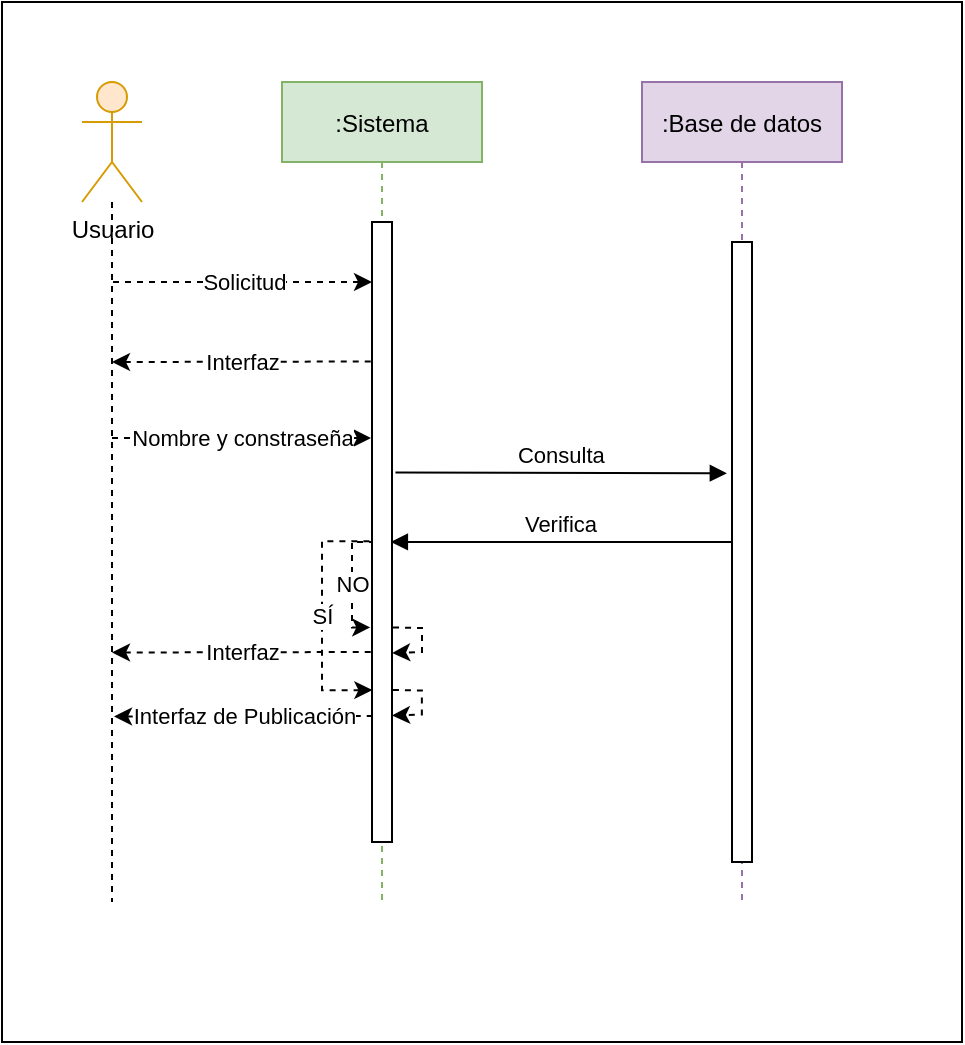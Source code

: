 <mxfile version="20.3.0" type="device"><diagram id="kgpKYQtTHZ0yAKxKKP6v" name="Page-1"><mxGraphModel dx="813" dy="490" grid="1" gridSize="10" guides="1" tooltips="1" connect="1" arrows="1" fold="1" page="1" pageScale="1" pageWidth="850" pageHeight="1100" math="0" shadow="0"><root><mxCell id="0"/><mxCell id="1" parent="0"/><mxCell id="wf1nWVG23sXHuBE9K3iA-13" value="" style="rounded=0;whiteSpace=wrap;html=1;" vertex="1" parent="1"><mxGeometry x="120" y="80" width="480" height="520" as="geometry"/></mxCell><mxCell id="3nuBFxr9cyL0pnOWT2aG-1" value=":Sistema" style="shape=umlLifeline;perimeter=lifelinePerimeter;container=1;collapsible=0;recursiveResize=0;rounded=0;shadow=0;strokeWidth=1;fillColor=#d5e8d4;strokeColor=#82b366;" parent="1" vertex="1"><mxGeometry x="260" y="120" width="100" height="410" as="geometry"/></mxCell><mxCell id="3nuBFxr9cyL0pnOWT2aG-2" value="" style="points=[];perimeter=orthogonalPerimeter;rounded=0;shadow=0;strokeWidth=1;" parent="3nuBFxr9cyL0pnOWT2aG-1" vertex="1"><mxGeometry x="45" y="70" width="10" height="310" as="geometry"/></mxCell><mxCell id="wf1nWVG23sXHuBE9K3iA-20" value="I" style="endArrow=none;html=1;rounded=0;dashed=1;startArrow=classic;startFill=1;endFill=0;entryX=0.029;entryY=0.225;entryDx=0;entryDy=0;entryPerimeter=0;" edge="1" parent="3nuBFxr9cyL0pnOWT2aG-1" target="3nuBFxr9cyL0pnOWT2aG-2"><mxGeometry relative="1" as="geometry"><mxPoint x="-85" y="140" as="sourcePoint"/><mxPoint x="10" y="140" as="targetPoint"/></mxGeometry></mxCell><mxCell id="wf1nWVG23sXHuBE9K3iA-21" value="Interfaz" style="edgeLabel;resizable=0;html=1;align=center;verticalAlign=middle;" connectable="0" vertex="1" parent="wf1nWVG23sXHuBE9K3iA-20"><mxGeometry relative="1" as="geometry"/></mxCell><mxCell id="wf1nWVG23sXHuBE9K3iA-23" value="" style="endArrow=classic;html=1;rounded=0;dashed=1;" edge="1" parent="3nuBFxr9cyL0pnOWT2aG-1"><mxGeometry relative="1" as="geometry"><mxPoint x="-85" y="178" as="sourcePoint"/><mxPoint x="44.5" y="178" as="targetPoint"/><Array as="points"><mxPoint x="-65" y="178"/></Array></mxGeometry></mxCell><mxCell id="wf1nWVG23sXHuBE9K3iA-24" value="Nombre y constraseña" style="edgeLabel;resizable=0;html=1;align=center;verticalAlign=middle;" connectable="0" vertex="1" parent="wf1nWVG23sXHuBE9K3iA-23"><mxGeometry relative="1" as="geometry"/></mxCell><mxCell id="wf1nWVG23sXHuBE9K3iA-27" value="S" style="endArrow=none;html=1;rounded=0;dashed=1;startArrow=classic;startFill=1;endFill=0;entryX=0.029;entryY=0.518;entryDx=0;entryDy=0;entryPerimeter=0;exitX=0.018;exitY=0.755;exitDx=0;exitDy=0;exitPerimeter=0;elbow=vertical;edgeStyle=orthogonalEdgeStyle;" edge="1" parent="3nuBFxr9cyL0pnOWT2aG-1" source="3nuBFxr9cyL0pnOWT2aG-2"><mxGeometry relative="1" as="geometry"><mxPoint x="44.14" y="297.47" as="sourcePoint"/><mxPoint x="45.29" y="229.58" as="targetPoint"/><Array as="points"><mxPoint x="20" y="304"/><mxPoint x="20" y="230"/></Array></mxGeometry></mxCell><mxCell id="wf1nWVG23sXHuBE9K3iA-28" value="SÍ" style="edgeLabel;resizable=0;html=1;align=center;verticalAlign=middle;" connectable="0" vertex="1" parent="wf1nWVG23sXHuBE9K3iA-27"><mxGeometry relative="1" as="geometry"/></mxCell><mxCell id="wf1nWVG23sXHuBE9K3iA-31" value="" style="endArrow=classic;html=1;rounded=0;dashed=1;elbow=vertical;entryX=1.007;entryY=0.695;entryDx=0;entryDy=0;entryPerimeter=0;exitX=1.053;exitY=0.654;exitDx=0;exitDy=0;exitPerimeter=0;" edge="1" parent="3nuBFxr9cyL0pnOWT2aG-1" source="3nuBFxr9cyL0pnOWT2aG-2" target="3nuBFxr9cyL0pnOWT2aG-2"><mxGeometry width="50" height="50" relative="1" as="geometry"><mxPoint x="60" y="320" as="sourcePoint"/><mxPoint x="110" y="270" as="targetPoint"/><Array as="points"><mxPoint x="70" y="273"/><mxPoint x="70" y="285"/></Array></mxGeometry></mxCell><mxCell id="wf1nWVG23sXHuBE9K3iA-32" value="" style="endArrow=classic;html=1;rounded=0;dashed=1;elbow=vertical;entryX=1.007;entryY=0.695;entryDx=0;entryDy=0;entryPerimeter=0;exitX=1.053;exitY=0.654;exitDx=0;exitDy=0;exitPerimeter=0;" edge="1" parent="3nuBFxr9cyL0pnOWT2aG-1"><mxGeometry width="50" height="50" relative="1" as="geometry"><mxPoint x="55.46" y="304" as="sourcePoint"/><mxPoint x="55.0" y="316.71" as="targetPoint"/><Array as="points"><mxPoint x="69.93" y="304.26"/><mxPoint x="69.93" y="316.26"/></Array></mxGeometry></mxCell><mxCell id="3nuBFxr9cyL0pnOWT2aG-5" value=":Base de datos" style="shape=umlLifeline;perimeter=lifelinePerimeter;container=1;collapsible=0;recursiveResize=0;rounded=0;shadow=0;strokeWidth=1;fillColor=#e1d5e7;strokeColor=#9673a6;" parent="1" vertex="1"><mxGeometry x="440" y="120" width="100" height="410" as="geometry"/></mxCell><mxCell id="3nuBFxr9cyL0pnOWT2aG-6" value="" style="points=[];perimeter=orthogonalPerimeter;rounded=0;shadow=0;strokeWidth=1;" parent="3nuBFxr9cyL0pnOWT2aG-5" vertex="1"><mxGeometry x="45" y="80" width="10" height="310" as="geometry"/></mxCell><mxCell id="3nuBFxr9cyL0pnOWT2aG-8" value="Consulta" style="verticalAlign=bottom;endArrow=block;shadow=0;strokeWidth=1;exitX=1.171;exitY=0.404;exitDx=0;exitDy=0;exitPerimeter=0;entryX=-0.257;entryY=0.373;entryDx=0;entryDy=0;entryPerimeter=0;" parent="1" source="3nuBFxr9cyL0pnOWT2aG-2" target="3nuBFxr9cyL0pnOWT2aG-6" edge="1"><mxGeometry relative="1" as="geometry"><mxPoint x="415" y="200" as="sourcePoint"/><mxPoint x="470" y="275" as="targetPoint"/><Array as="points"/></mxGeometry></mxCell><mxCell id="3nuBFxr9cyL0pnOWT2aG-9" value="Verifica" style="verticalAlign=bottom;endArrow=block;shadow=0;strokeWidth=1;entryX=0.943;entryY=0.516;entryDx=0;entryDy=0;entryPerimeter=0;" parent="1" source="3nuBFxr9cyL0pnOWT2aG-6" target="3nuBFxr9cyL0pnOWT2aG-2" edge="1"><mxGeometry relative="1" as="geometry"><mxPoint x="380" y="240" as="sourcePoint"/><mxPoint x="320" y="350" as="targetPoint"/><Array as="points"><mxPoint x="360" y="350"/><mxPoint x="340" y="350"/></Array></mxGeometry></mxCell><mxCell id="wf1nWVG23sXHuBE9K3iA-8" style="edgeStyle=orthogonalEdgeStyle;rounded=0;orthogonalLoop=1;jettySize=auto;html=1;dashed=1;endArrow=none;endFill=0;" edge="1" parent="1" source="wf1nWVG23sXHuBE9K3iA-1"><mxGeometry relative="1" as="geometry"><mxPoint x="175" y="530" as="targetPoint"/></mxGeometry></mxCell><mxCell id="wf1nWVG23sXHuBE9K3iA-1" value="Usuario" style="shape=umlActor;verticalLabelPosition=bottom;verticalAlign=top;html=1;fillColor=#ffe6cc;strokeColor=#d79b00;" vertex="1" parent="1"><mxGeometry x="160" y="120" width="30" height="60" as="geometry"/></mxCell><mxCell id="wf1nWVG23sXHuBE9K3iA-11" value="" style="endArrow=classic;html=1;rounded=0;dashed=1;" edge="1" parent="1"><mxGeometry relative="1" as="geometry"><mxPoint x="175.5" y="220" as="sourcePoint"/><mxPoint x="305" y="220" as="targetPoint"/><Array as="points"><mxPoint x="195.5" y="220"/></Array></mxGeometry></mxCell><mxCell id="wf1nWVG23sXHuBE9K3iA-12" value="Solicitud" style="edgeLabel;resizable=0;html=1;align=center;verticalAlign=middle;" connectable="0" vertex="1" parent="wf1nWVG23sXHuBE9K3iA-11"><mxGeometry relative="1" as="geometry"/></mxCell><mxCell id="wf1nWVG23sXHuBE9K3iA-25" value="S" style="endArrow=none;html=1;rounded=0;dashed=1;startArrow=classic;startFill=1;endFill=0;entryX=0.029;entryY=0.225;entryDx=0;entryDy=0;entryPerimeter=0;exitX=-0.086;exitY=0.654;exitDx=0;exitDy=0;exitPerimeter=0;elbow=vertical;edgeStyle=orthogonalEdgeStyle;" edge="1" parent="1" source="3nuBFxr9cyL0pnOWT2aG-2"><mxGeometry relative="1" as="geometry"><mxPoint x="175" y="350.25" as="sourcePoint"/><mxPoint x="305.29" y="350" as="targetPoint"/><Array as="points"><mxPoint x="295" y="393"/><mxPoint x="295" y="350"/></Array></mxGeometry></mxCell><mxCell id="wf1nWVG23sXHuBE9K3iA-26" value="NO" style="edgeLabel;resizable=0;html=1;align=center;verticalAlign=middle;" connectable="0" vertex="1" parent="wf1nWVG23sXHuBE9K3iA-25"><mxGeometry relative="1" as="geometry"/></mxCell><mxCell id="wf1nWVG23sXHuBE9K3iA-29" value="I" style="endArrow=none;html=1;rounded=0;dashed=1;startArrow=classic;startFill=1;endFill=0;entryX=0.029;entryY=0.225;entryDx=0;entryDy=0;entryPerimeter=0;" edge="1" parent="1"><mxGeometry relative="1" as="geometry"><mxPoint x="175" y="405.25" as="sourcePoint"/><mxPoint x="305.29" y="405" as="targetPoint"/></mxGeometry></mxCell><mxCell id="wf1nWVG23sXHuBE9K3iA-30" value="Interfaz" style="edgeLabel;resizable=0;html=1;align=center;verticalAlign=middle;" connectable="0" vertex="1" parent="wf1nWVG23sXHuBE9K3iA-29"><mxGeometry relative="1" as="geometry"/></mxCell><mxCell id="wf1nWVG23sXHuBE9K3iA-33" value="I" style="endArrow=none;html=1;rounded=0;dashed=1;startArrow=classic;startFill=1;endFill=0;entryX=0.029;entryY=0.225;entryDx=0;entryDy=0;entryPerimeter=0;" edge="1" parent="1"><mxGeometry relative="1" as="geometry"><mxPoint x="176" y="437.25" as="sourcePoint"/><mxPoint x="306.29" y="437" as="targetPoint"/></mxGeometry></mxCell><mxCell id="wf1nWVG23sXHuBE9K3iA-34" value="Interfaz de Publicación" style="edgeLabel;resizable=0;html=1;align=center;verticalAlign=middle;" connectable="0" vertex="1" parent="wf1nWVG23sXHuBE9K3iA-33"><mxGeometry relative="1" as="geometry"/></mxCell></root></mxGraphModel></diagram></mxfile>